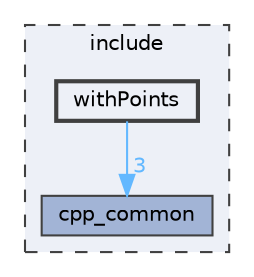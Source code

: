 digraph "withPoints"
{
 // LATEX_PDF_SIZE
  bgcolor="transparent";
  edge [fontname=Helvetica,fontsize=10,labelfontname=Helvetica,labelfontsize=10];
  node [fontname=Helvetica,fontsize=10,shape=box,height=0.2,width=0.4];
  compound=true
  subgraph clusterdir_d44c64559bbebec7f509842c48db8b23 {
    graph [ bgcolor="#edf0f7", pencolor="grey25", label="include", fontname=Helvetica,fontsize=10 style="filled,dashed", URL="dir_d44c64559bbebec7f509842c48db8b23.html",tooltip=""]
  dir_f413d2883acb285bdeb0fac3ae939ed0 [label="cpp_common", fillcolor="#a2b4d6", color="grey25", style="filled", URL="dir_f413d2883acb285bdeb0fac3ae939ed0.html",tooltip=""];
  dir_a648d2ec153663c7371509691b513c8b [label="withPoints", fillcolor="#edf0f7", color="grey25", style="filled,bold", URL="dir_a648d2ec153663c7371509691b513c8b.html",tooltip=""];
  }
  dir_a648d2ec153663c7371509691b513c8b->dir_f413d2883acb285bdeb0fac3ae939ed0 [headlabel="3", labeldistance=1.5 headhref="dir_000097_000036.html" href="dir_000097_000036.html" color="steelblue1" fontcolor="steelblue1"];
}

